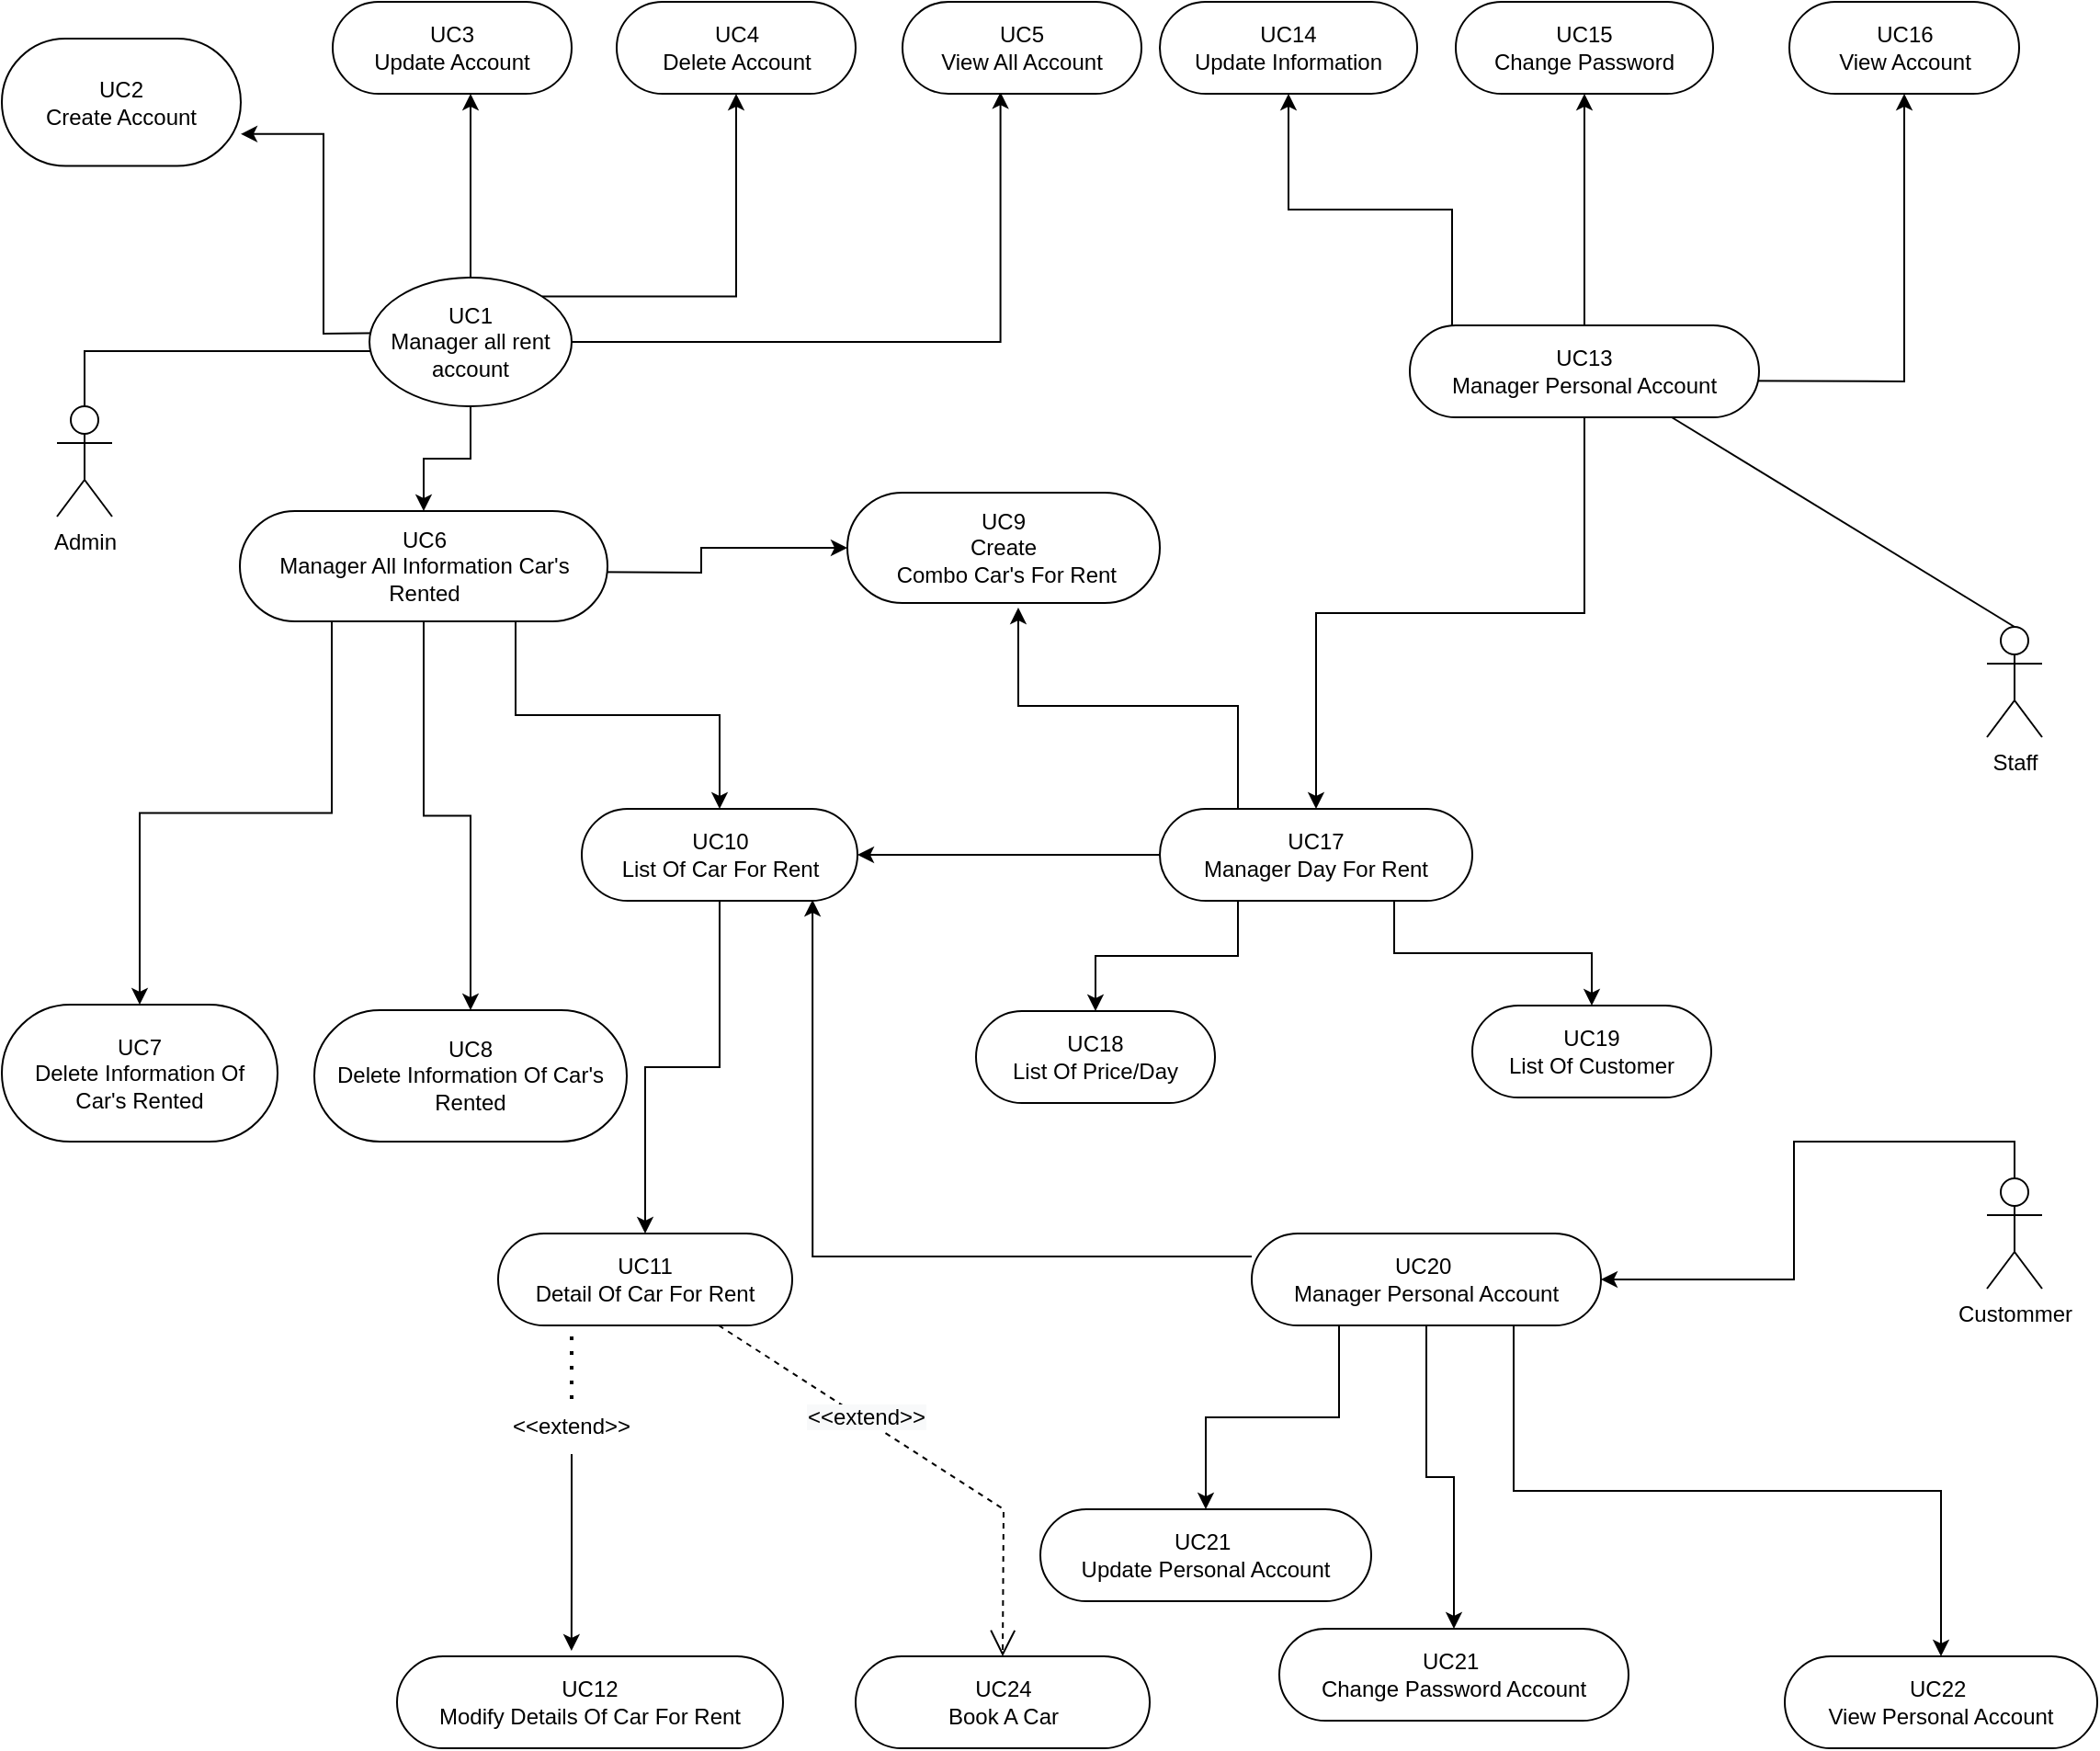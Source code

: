 <mxfile version="20.5.1" type="device"><diagram id="bHxLw9hroPFJwFhf_sbs" name="Trang-1"><mxGraphModel dx="1474" dy="826" grid="1" gridSize="10" guides="1" tooltips="1" connect="1" arrows="1" fold="1" page="1" pageScale="1" pageWidth="827" pageHeight="1169" math="0" shadow="0"><root><mxCell id="0"/><mxCell id="1" parent="0"/><mxCell id="CQD8tPxtR-z_f1wjKAcz-12" value="Admin" style="shape=umlActor;verticalLabelPosition=bottom;verticalAlign=top;html=1;outlineConnect=0;" parent="1" vertex="1"><mxGeometry x="40" y="240" width="30" height="60" as="geometry"/></mxCell><mxCell id="CQD8tPxtR-z_f1wjKAcz-156" style="edgeStyle=orthogonalEdgeStyle;rounded=0;orthogonalLoop=1;jettySize=auto;html=1;exitX=0.5;exitY=0;exitDx=0;exitDy=0;exitPerimeter=0;entryX=1;entryY=0.5;entryDx=0;entryDy=0;" parent="1" source="CQD8tPxtR-z_f1wjKAcz-13" target="CQD8tPxtR-z_f1wjKAcz-146" edge="1"><mxGeometry relative="1" as="geometry"/></mxCell><mxCell id="CQD8tPxtR-z_f1wjKAcz-13" value="Custommer" style="shape=umlActor;verticalLabelPosition=bottom;verticalAlign=top;html=1;outlineConnect=0;" parent="1" vertex="1"><mxGeometry x="1090" y="660" width="30" height="60" as="geometry"/></mxCell><mxCell id="CQD8tPxtR-z_f1wjKAcz-14" value="Staff" style="shape=umlActor;verticalLabelPosition=bottom;verticalAlign=top;html=1;outlineConnect=0;" parent="1" vertex="1"><mxGeometry x="1090" y="360" width="30" height="60" as="geometry"/></mxCell><mxCell id="CQD8tPxtR-z_f1wjKAcz-16" value="" style="line;strokeWidth=2;html=1;direction=south;" parent="1" vertex="1"><mxGeometry x="55" y="50" height="35" as="geometry"/></mxCell><mxCell id="CQD8tPxtR-z_f1wjKAcz-17" value="" style="shape=partialRectangle;whiteSpace=wrap;html=1;bottom=0;right=0;fillColor=none;" parent="1" vertex="1"><mxGeometry x="55" y="210" width="155" height="30" as="geometry"/></mxCell><mxCell id="CQD8tPxtR-z_f1wjKAcz-35" style="edgeStyle=orthogonalEdgeStyle;rounded=0;orthogonalLoop=1;jettySize=auto;html=1;entryX=1;entryY=0.75;entryDx=0;entryDy=0;" parent="1" target="CQD8tPxtR-z_f1wjKAcz-22" edge="1"><mxGeometry relative="1" as="geometry"><mxPoint x="230" y="200" as="sourcePoint"/></mxGeometry></mxCell><mxCell id="CQD8tPxtR-z_f1wjKAcz-37" style="edgeStyle=orthogonalEdgeStyle;rounded=0;orthogonalLoop=1;jettySize=auto;html=1;exitX=1;exitY=0;exitDx=0;exitDy=0;" parent="1" source="CQD8tPxtR-z_f1wjKAcz-18" target="CQD8tPxtR-z_f1wjKAcz-31" edge="1"><mxGeometry relative="1" as="geometry"/></mxCell><mxCell id="CQD8tPxtR-z_f1wjKAcz-50" style="edgeStyle=orthogonalEdgeStyle;rounded=0;orthogonalLoop=1;jettySize=auto;html=1;exitX=0.5;exitY=1;exitDx=0;exitDy=0;entryX=0.5;entryY=0;entryDx=0;entryDy=0;" parent="1" source="CQD8tPxtR-z_f1wjKAcz-18" target="CQD8tPxtR-z_f1wjKAcz-48" edge="1"><mxGeometry relative="1" as="geometry"/></mxCell><mxCell id="CQD8tPxtR-z_f1wjKAcz-82" style="edgeStyle=orthogonalEdgeStyle;rounded=0;orthogonalLoop=1;jettySize=auto;html=1;exitX=1;exitY=0.5;exitDx=0;exitDy=0;entryX=0.41;entryY=0.983;entryDx=0;entryDy=0;entryPerimeter=0;" parent="1" source="CQD8tPxtR-z_f1wjKAcz-18" target="CQD8tPxtR-z_f1wjKAcz-41" edge="1"><mxGeometry relative="1" as="geometry"/></mxCell><mxCell id="CQD8tPxtR-z_f1wjKAcz-119" style="edgeStyle=orthogonalEdgeStyle;rounded=0;orthogonalLoop=1;jettySize=auto;html=1;exitX=0.5;exitY=0;exitDx=0;exitDy=0;entryX=0.577;entryY=1;entryDx=0;entryDy=0;entryPerimeter=0;" parent="1" source="CQD8tPxtR-z_f1wjKAcz-18" target="CQD8tPxtR-z_f1wjKAcz-26" edge="1"><mxGeometry relative="1" as="geometry"/></mxCell><mxCell id="CQD8tPxtR-z_f1wjKAcz-18" value="UC1&lt;br&gt;Manager all rent account" style="ellipse;whiteSpace=wrap;html=1;align=center;newEdgeStyle={&quot;edgeStyle&quot;:&quot;entityRelationEdgeStyle&quot;,&quot;startArrow&quot;:&quot;none&quot;,&quot;endArrow&quot;:&quot;none&quot;,&quot;segment&quot;:10,&quot;curved&quot;:1};treeFolding=1;treeMoving=1;" parent="1" vertex="1"><mxGeometry x="210" y="170" width="110" height="70" as="geometry"/></mxCell><mxCell id="CQD8tPxtR-z_f1wjKAcz-22" value="UC2&lt;br&gt;Create Account" style="whiteSpace=wrap;html=1;rounded=1;arcSize=50;align=center;verticalAlign=middle;strokeWidth=1;autosize=1;spacing=4;treeFolding=1;treeMoving=1;newEdgeStyle={&quot;edgeStyle&quot;:&quot;entityRelationEdgeStyle&quot;,&quot;startArrow&quot;:&quot;none&quot;,&quot;endArrow&quot;:&quot;none&quot;,&quot;segment&quot;:10,&quot;curved&quot;:1};" parent="1" vertex="1"><mxGeometry x="10" y="40" width="130" height="69.25" as="geometry"/></mxCell><mxCell id="CQD8tPxtR-z_f1wjKAcz-26" value="UC3&lt;br&gt;Update Account" style="whiteSpace=wrap;html=1;rounded=1;arcSize=50;align=center;verticalAlign=middle;strokeWidth=1;autosize=1;spacing=4;treeFolding=1;treeMoving=1;newEdgeStyle={&quot;edgeStyle&quot;:&quot;entityRelationEdgeStyle&quot;,&quot;startArrow&quot;:&quot;none&quot;,&quot;endArrow&quot;:&quot;none&quot;,&quot;segment&quot;:10,&quot;curved&quot;:1};" parent="1" vertex="1"><mxGeometry x="190" y="20" width="130" height="50" as="geometry"/></mxCell><mxCell id="CQD8tPxtR-z_f1wjKAcz-31" value="UC4&lt;br&gt;Delete Account" style="whiteSpace=wrap;html=1;rounded=1;arcSize=50;align=center;verticalAlign=middle;strokeWidth=1;autosize=1;spacing=4;treeFolding=1;treeMoving=1;newEdgeStyle={&quot;edgeStyle&quot;:&quot;entityRelationEdgeStyle&quot;,&quot;startArrow&quot;:&quot;none&quot;,&quot;endArrow&quot;:&quot;none&quot;,&quot;segment&quot;:10,&quot;curved&quot;:1};" parent="1" vertex="1"><mxGeometry x="344.5" y="20" width="130" height="50" as="geometry"/></mxCell><mxCell id="CQD8tPxtR-z_f1wjKAcz-41" value="UC5&lt;br&gt;View All Account" style="whiteSpace=wrap;html=1;rounded=1;arcSize=50;align=center;verticalAlign=middle;strokeWidth=1;autosize=1;spacing=4;treeFolding=1;treeMoving=1;newEdgeStyle={&quot;edgeStyle&quot;:&quot;entityRelationEdgeStyle&quot;,&quot;startArrow&quot;:&quot;none&quot;,&quot;endArrow&quot;:&quot;none&quot;,&quot;segment&quot;:10,&quot;curved&quot;:1};" parent="1" vertex="1"><mxGeometry x="500" y="20" width="130" height="50" as="geometry"/></mxCell><mxCell id="CQD8tPxtR-z_f1wjKAcz-59" style="edgeStyle=orthogonalEdgeStyle;rounded=0;orthogonalLoop=1;jettySize=auto;html=1;exitX=0.25;exitY=1;exitDx=0;exitDy=0;entryX=0.5;entryY=0;entryDx=0;entryDy=0;" parent="1" source="CQD8tPxtR-z_f1wjKAcz-48" target="CQD8tPxtR-z_f1wjKAcz-53" edge="1"><mxGeometry relative="1" as="geometry"/></mxCell><mxCell id="CQD8tPxtR-z_f1wjKAcz-60" style="edgeStyle=orthogonalEdgeStyle;rounded=0;orthogonalLoop=1;jettySize=auto;html=1;exitX=0.5;exitY=1;exitDx=0;exitDy=0;entryX=0.5;entryY=0;entryDx=0;entryDy=0;" parent="1" source="CQD8tPxtR-z_f1wjKAcz-48" target="CQD8tPxtR-z_f1wjKAcz-55" edge="1"><mxGeometry relative="1" as="geometry"/></mxCell><mxCell id="CQD8tPxtR-z_f1wjKAcz-68" style="edgeStyle=orthogonalEdgeStyle;rounded=0;orthogonalLoop=1;jettySize=auto;html=1;exitX=0.75;exitY=1;exitDx=0;exitDy=0;" parent="1" source="CQD8tPxtR-z_f1wjKAcz-48" target="CQD8tPxtR-z_f1wjKAcz-67" edge="1"><mxGeometry relative="1" as="geometry"/></mxCell><mxCell id="CQD8tPxtR-z_f1wjKAcz-69" style="edgeStyle=orthogonalEdgeStyle;rounded=0;orthogonalLoop=1;jettySize=auto;html=1;" parent="1" target="CQD8tPxtR-z_f1wjKAcz-57" edge="1"><mxGeometry relative="1" as="geometry"><mxPoint x="310" y="330" as="sourcePoint"/></mxGeometry></mxCell><mxCell id="CQD8tPxtR-z_f1wjKAcz-48" value="UC6&lt;br&gt;Manager All Information Car's&lt;br&gt;Rented" style="whiteSpace=wrap;html=1;rounded=1;arcSize=50;align=center;verticalAlign=middle;strokeWidth=1;autosize=1;spacing=4;treeFolding=1;treeMoving=1;newEdgeStyle={&quot;edgeStyle&quot;:&quot;entityRelationEdgeStyle&quot;,&quot;startArrow&quot;:&quot;none&quot;,&quot;endArrow&quot;:&quot;none&quot;,&quot;segment&quot;:10,&quot;curved&quot;:1};" parent="1" vertex="1"><mxGeometry x="139.5" y="297" width="200" height="60" as="geometry"/></mxCell><mxCell id="CQD8tPxtR-z_f1wjKAcz-53" value="UC7&lt;br&gt;Delete Information Of Car's Rented" style="whiteSpace=wrap;html=1;rounded=1;arcSize=50;align=center;verticalAlign=middle;strokeWidth=1;autosize=1;spacing=4;treeFolding=1;treeMoving=1;newEdgeStyle={&quot;edgeStyle&quot;:&quot;entityRelationEdgeStyle&quot;,&quot;startArrow&quot;:&quot;none&quot;,&quot;endArrow&quot;:&quot;none&quot;,&quot;segment&quot;:10,&quot;curved&quot;:1};" parent="1" vertex="1"><mxGeometry x="10" y="565.5" width="150" height="74.5" as="geometry"/></mxCell><mxCell id="CQD8tPxtR-z_f1wjKAcz-55" value="UC8&lt;br&gt;Delete Information Of Car's Rented" style="whiteSpace=wrap;html=1;rounded=1;arcSize=50;align=center;verticalAlign=middle;strokeWidth=1;autosize=1;spacing=4;treeFolding=1;treeMoving=1;newEdgeStyle={&quot;edgeStyle&quot;:&quot;entityRelationEdgeStyle&quot;,&quot;startArrow&quot;:&quot;none&quot;,&quot;endArrow&quot;:&quot;none&quot;,&quot;segment&quot;:10,&quot;curved&quot;:1};" parent="1" vertex="1"><mxGeometry x="180" y="568.5" width="170" height="71.5" as="geometry"/></mxCell><mxCell id="CQD8tPxtR-z_f1wjKAcz-57" value="UC9&lt;br&gt;Create&lt;br&gt;&amp;nbsp;Combo Car's For Rent" style="whiteSpace=wrap;html=1;rounded=1;arcSize=50;align=center;verticalAlign=middle;strokeWidth=1;autosize=1;spacing=4;treeFolding=1;treeMoving=1;newEdgeStyle={&quot;edgeStyle&quot;:&quot;entityRelationEdgeStyle&quot;,&quot;startArrow&quot;:&quot;none&quot;,&quot;endArrow&quot;:&quot;none&quot;,&quot;segment&quot;:10,&quot;curved&quot;:1};" parent="1" vertex="1"><mxGeometry x="470" y="287" width="170" height="60" as="geometry"/></mxCell><mxCell id="CQD8tPxtR-z_f1wjKAcz-125" style="edgeStyle=orthogonalEdgeStyle;rounded=0;orthogonalLoop=1;jettySize=auto;html=1;exitX=0.5;exitY=1;exitDx=0;exitDy=0;" parent="1" source="CQD8tPxtR-z_f1wjKAcz-67" target="CQD8tPxtR-z_f1wjKAcz-124" edge="1"><mxGeometry relative="1" as="geometry"/></mxCell><mxCell id="CQD8tPxtR-z_f1wjKAcz-67" value="UC10&lt;br&gt;List Of Car For Rent" style="whiteSpace=wrap;html=1;rounded=1;arcSize=50;align=center;verticalAlign=middle;strokeWidth=1;autosize=1;spacing=4;treeFolding=1;treeMoving=1;newEdgeStyle={&quot;edgeStyle&quot;:&quot;entityRelationEdgeStyle&quot;,&quot;startArrow&quot;:&quot;none&quot;,&quot;endArrow&quot;:&quot;none&quot;,&quot;segment&quot;:10,&quot;curved&quot;:1};" parent="1" vertex="1"><mxGeometry x="325.5" y="459" width="150" height="50" as="geometry"/></mxCell><mxCell id="CQD8tPxtR-z_f1wjKAcz-116" style="edgeStyle=orthogonalEdgeStyle;rounded=0;orthogonalLoop=1;jettySize=auto;html=1;exitX=0.25;exitY=1;exitDx=0;exitDy=0;" parent="1" source="CQD8tPxtR-z_f1wjKAcz-74" target="CQD8tPxtR-z_f1wjKAcz-115" edge="1"><mxGeometry relative="1" as="geometry"/></mxCell><mxCell id="CQD8tPxtR-z_f1wjKAcz-118" style="edgeStyle=orthogonalEdgeStyle;rounded=0;orthogonalLoop=1;jettySize=auto;html=1;exitX=0.75;exitY=1;exitDx=0;exitDy=0;" parent="1" source="CQD8tPxtR-z_f1wjKAcz-74" target="CQD8tPxtR-z_f1wjKAcz-117" edge="1"><mxGeometry relative="1" as="geometry"/></mxCell><mxCell id="CQD8tPxtR-z_f1wjKAcz-122" style="edgeStyle=orthogonalEdgeStyle;rounded=0;orthogonalLoop=1;jettySize=auto;html=1;exitX=0;exitY=0.5;exitDx=0;exitDy=0;entryX=1;entryY=0.5;entryDx=0;entryDy=0;" parent="1" source="CQD8tPxtR-z_f1wjKAcz-74" target="CQD8tPxtR-z_f1wjKAcz-67" edge="1"><mxGeometry relative="1" as="geometry"/></mxCell><mxCell id="CQD8tPxtR-z_f1wjKAcz-123" style="edgeStyle=orthogonalEdgeStyle;rounded=0;orthogonalLoop=1;jettySize=auto;html=1;exitX=0.25;exitY=0;exitDx=0;exitDy=0;entryX=0.547;entryY=1.042;entryDx=0;entryDy=0;entryPerimeter=0;" parent="1" source="CQD8tPxtR-z_f1wjKAcz-74" target="CQD8tPxtR-z_f1wjKAcz-57" edge="1"><mxGeometry relative="1" as="geometry"/></mxCell><mxCell id="CQD8tPxtR-z_f1wjKAcz-74" value="UC17&lt;br&gt;Manager Day For Rent&lt;br&gt;" style="whiteSpace=wrap;html=1;rounded=1;arcSize=50;align=center;verticalAlign=middle;strokeWidth=1;autosize=1;spacing=4;treeFolding=1;treeMoving=1;newEdgeStyle={&quot;edgeStyle&quot;:&quot;entityRelationEdgeStyle&quot;,&quot;startArrow&quot;:&quot;none&quot;,&quot;endArrow&quot;:&quot;none&quot;,&quot;segment&quot;:10,&quot;curved&quot;:1};" parent="1" vertex="1"><mxGeometry x="640" y="459" width="170" height="50" as="geometry"/></mxCell><mxCell id="CQD8tPxtR-z_f1wjKAcz-90" style="edgeStyle=orthogonalEdgeStyle;rounded=0;orthogonalLoop=1;jettySize=auto;html=1;exitX=0.5;exitY=1;exitDx=0;exitDy=0;entryX=0.5;entryY=0;entryDx=0;entryDy=0;" parent="1" source="CQD8tPxtR-z_f1wjKAcz-85" target="CQD8tPxtR-z_f1wjKAcz-74" edge="1"><mxGeometry relative="1" as="geometry"/></mxCell><mxCell id="CQD8tPxtR-z_f1wjKAcz-96" style="edgeStyle=orthogonalEdgeStyle;rounded=0;orthogonalLoop=1;jettySize=auto;html=1;exitX=0.121;exitY=0.249;exitDx=0;exitDy=0;exitPerimeter=0;" parent="1" source="CQD8tPxtR-z_f1wjKAcz-85" target="CQD8tPxtR-z_f1wjKAcz-95" edge="1"><mxGeometry relative="1" as="geometry"/></mxCell><mxCell id="CQD8tPxtR-z_f1wjKAcz-98" style="edgeStyle=orthogonalEdgeStyle;rounded=0;orthogonalLoop=1;jettySize=auto;html=1;exitX=0.5;exitY=0;exitDx=0;exitDy=0;" parent="1" source="CQD8tPxtR-z_f1wjKAcz-85" target="CQD8tPxtR-z_f1wjKAcz-97" edge="1"><mxGeometry relative="1" as="geometry"/></mxCell><mxCell id="CQD8tPxtR-z_f1wjKAcz-100" style="edgeStyle=orthogonalEdgeStyle;rounded=0;orthogonalLoop=1;jettySize=auto;html=1;" parent="1" target="CQD8tPxtR-z_f1wjKAcz-99" edge="1"><mxGeometry relative="1" as="geometry"><mxPoint x="910" y="226" as="sourcePoint"/></mxGeometry></mxCell><mxCell id="CQD8tPxtR-z_f1wjKAcz-85" value="UC13&lt;br&gt;Manager Personal Account" style="whiteSpace=wrap;html=1;rounded=1;arcSize=50;align=center;verticalAlign=middle;strokeWidth=1;autosize=1;spacing=4;treeFolding=1;treeMoving=1;newEdgeStyle={&quot;edgeStyle&quot;:&quot;entityRelationEdgeStyle&quot;,&quot;startArrow&quot;:&quot;none&quot;,&quot;endArrow&quot;:&quot;none&quot;,&quot;segment&quot;:10,&quot;curved&quot;:1};" parent="1" vertex="1"><mxGeometry x="776" y="196" width="190" height="50" as="geometry"/></mxCell><mxCell id="CQD8tPxtR-z_f1wjKAcz-95" value="UC14&lt;br&gt;Update Information&lt;br&gt;" style="whiteSpace=wrap;html=1;rounded=1;arcSize=50;align=center;verticalAlign=middle;strokeWidth=1;autosize=1;spacing=4;treeFolding=1;treeMoving=1;newEdgeStyle={&quot;edgeStyle&quot;:&quot;entityRelationEdgeStyle&quot;,&quot;startArrow&quot;:&quot;none&quot;,&quot;endArrow&quot;:&quot;none&quot;,&quot;segment&quot;:10,&quot;curved&quot;:1};" parent="1" vertex="1"><mxGeometry x="640" y="20" width="140" height="50" as="geometry"/></mxCell><mxCell id="CQD8tPxtR-z_f1wjKAcz-97" value="UC15&lt;br&gt;Change Password&lt;br&gt;" style="whiteSpace=wrap;html=1;rounded=1;arcSize=50;align=center;verticalAlign=middle;strokeWidth=1;autosize=1;spacing=4;treeFolding=1;treeMoving=1;newEdgeStyle={&quot;edgeStyle&quot;:&quot;entityRelationEdgeStyle&quot;,&quot;startArrow&quot;:&quot;none&quot;,&quot;endArrow&quot;:&quot;none&quot;,&quot;segment&quot;:10,&quot;curved&quot;:1};" parent="1" vertex="1"><mxGeometry x="801" y="20" width="140" height="50" as="geometry"/></mxCell><mxCell id="CQD8tPxtR-z_f1wjKAcz-99" value="UC16&lt;br&gt;View Account&lt;br&gt;" style="whiteSpace=wrap;html=1;rounded=1;arcSize=50;align=center;verticalAlign=middle;strokeWidth=1;autosize=1;spacing=4;treeFolding=1;treeMoving=1;newEdgeStyle={&quot;edgeStyle&quot;:&quot;entityRelationEdgeStyle&quot;,&quot;startArrow&quot;:&quot;none&quot;,&quot;endArrow&quot;:&quot;none&quot;,&quot;segment&quot;:10,&quot;curved&quot;:1};" parent="1" vertex="1"><mxGeometry x="982.5" y="20" width="125" height="50" as="geometry"/></mxCell><mxCell id="CQD8tPxtR-z_f1wjKAcz-107" value="" style="endArrow=none;html=1;rounded=0;exitX=0.5;exitY=0;exitDx=0;exitDy=0;exitPerimeter=0;entryX=0.75;entryY=1;entryDx=0;entryDy=0;" parent="1" source="CQD8tPxtR-z_f1wjKAcz-14" edge="1" target="CQD8tPxtR-z_f1wjKAcz-85"><mxGeometry width="50" height="50" relative="1" as="geometry"><mxPoint x="520" y="410" as="sourcePoint"/><mxPoint x="950" y="240" as="targetPoint"/></mxGeometry></mxCell><mxCell id="CQD8tPxtR-z_f1wjKAcz-115" value="UC18&lt;br&gt;List Of Price/Day" style="whiteSpace=wrap;html=1;rounded=1;arcSize=50;align=center;verticalAlign=middle;strokeWidth=1;autosize=1;spacing=4;treeFolding=1;treeMoving=1;newEdgeStyle={&quot;edgeStyle&quot;:&quot;entityRelationEdgeStyle&quot;,&quot;startArrow&quot;:&quot;none&quot;,&quot;endArrow&quot;:&quot;none&quot;,&quot;segment&quot;:10,&quot;curved&quot;:1};" parent="1" vertex="1"><mxGeometry x="540" y="569" width="130" height="50" as="geometry"/></mxCell><mxCell id="CQD8tPxtR-z_f1wjKAcz-117" value="UC19&lt;br&gt;List Of Customer" style="whiteSpace=wrap;html=1;rounded=1;arcSize=50;align=center;verticalAlign=middle;strokeWidth=1;autosize=1;spacing=4;treeFolding=1;treeMoving=1;newEdgeStyle={&quot;edgeStyle&quot;:&quot;entityRelationEdgeStyle&quot;,&quot;startArrow&quot;:&quot;none&quot;,&quot;endArrow&quot;:&quot;none&quot;,&quot;segment&quot;:10,&quot;curved&quot;:1};" parent="1" vertex="1"><mxGeometry x="810" y="566" width="130" height="50" as="geometry"/></mxCell><mxCell id="CQD8tPxtR-z_f1wjKAcz-124" value="UC11&lt;br&gt;Detail Of Car For Rent" style="whiteSpace=wrap;html=1;rounded=1;arcSize=50;align=center;verticalAlign=middle;strokeWidth=1;autosize=1;spacing=4;treeFolding=1;treeMoving=1;newEdgeStyle={&quot;edgeStyle&quot;:&quot;entityRelationEdgeStyle&quot;,&quot;startArrow&quot;:&quot;none&quot;,&quot;endArrow&quot;:&quot;none&quot;,&quot;segment&quot;:10,&quot;curved&quot;:1};" parent="1" vertex="1"><mxGeometry x="280" y="690" width="160" height="50" as="geometry"/></mxCell><mxCell id="CQD8tPxtR-z_f1wjKAcz-149" style="edgeStyle=orthogonalEdgeStyle;rounded=0;orthogonalLoop=1;jettySize=auto;html=1;exitX=0.5;exitY=1;exitDx=0;exitDy=0;entryX=0.452;entryY=-0.06;entryDx=0;entryDy=0;entryPerimeter=0;" parent="1" source="CQD8tPxtR-z_f1wjKAcz-127" target="CQD8tPxtR-z_f1wjKAcz-135" edge="1"><mxGeometry relative="1" as="geometry"/></mxCell><mxCell id="CQD8tPxtR-z_f1wjKAcz-127" value="&amp;lt;&amp;lt;extend&amp;gt;&amp;gt;" style="text;html=1;strokeColor=none;fillColor=none;align=center;verticalAlign=middle;whiteSpace=wrap;rounded=0;" parent="1" vertex="1"><mxGeometry x="290" y="780" width="60" height="30" as="geometry"/></mxCell><mxCell id="CQD8tPxtR-z_f1wjKAcz-128" value="" style="endArrow=none;dashed=1;html=1;dashPattern=1 3;strokeWidth=2;rounded=0;entryX=0.25;entryY=1;entryDx=0;entryDy=0;exitX=0.5;exitY=0;exitDx=0;exitDy=0;" parent="1" source="CQD8tPxtR-z_f1wjKAcz-127" target="CQD8tPxtR-z_f1wjKAcz-124" edge="1"><mxGeometry width="50" height="50" relative="1" as="geometry"><mxPoint x="520" y="870" as="sourcePoint"/><mxPoint x="570" y="820" as="targetPoint"/></mxGeometry></mxCell><mxCell id="CQD8tPxtR-z_f1wjKAcz-135" value="UC12&lt;br&gt;Modify Details Of Car For Rent" style="whiteSpace=wrap;html=1;rounded=1;arcSize=50;align=center;verticalAlign=middle;strokeWidth=1;autosize=1;spacing=4;treeFolding=1;treeMoving=1;newEdgeStyle={&quot;edgeStyle&quot;:&quot;entityRelationEdgeStyle&quot;,&quot;startArrow&quot;:&quot;none&quot;,&quot;endArrow&quot;:&quot;none&quot;,&quot;segment&quot;:10,&quot;curved&quot;:1};" parent="1" vertex="1"><mxGeometry x="225" y="920" width="210" height="50" as="geometry"/></mxCell><mxCell id="CQD8tPxtR-z_f1wjKAcz-142" value="&lt;span style=&quot;font-size: 12px; background-color: rgb(248, 249, 250);&quot;&gt;&amp;lt;&amp;lt;extend&amp;gt;&amp;gt;&lt;/span&gt;" style="endArrow=open;endSize=12;dashed=1;html=1;rounded=0;exitX=0.75;exitY=1;exitDx=0;exitDy=0;entryX=0.5;entryY=0;entryDx=0;entryDy=0;" parent="1" source="CQD8tPxtR-z_f1wjKAcz-124" target="CQD8tPxtR-z_f1wjKAcz-143" edge="1"><mxGeometry x="-0.287" y="1" width="160" relative="1" as="geometry"><mxPoint x="570" y="850" as="sourcePoint"/><mxPoint x="580" y="830" as="targetPoint"/><Array as="points"><mxPoint x="555" y="840"/></Array><mxPoint as="offset"/></mxGeometry></mxCell><mxCell id="CQD8tPxtR-z_f1wjKAcz-143" value="UC24&lt;br&gt;Book A Car" style="whiteSpace=wrap;html=1;rounded=1;arcSize=50;align=center;verticalAlign=middle;strokeWidth=1;autosize=1;spacing=4;treeFolding=1;treeMoving=1;newEdgeStyle={&quot;edgeStyle&quot;:&quot;entityRelationEdgeStyle&quot;,&quot;startArrow&quot;:&quot;none&quot;,&quot;endArrow&quot;:&quot;none&quot;,&quot;segment&quot;:10,&quot;curved&quot;:1};" parent="1" vertex="1"><mxGeometry x="474.5" y="920" width="160" height="50" as="geometry"/></mxCell><mxCell id="CQD8tPxtR-z_f1wjKAcz-162" style="edgeStyle=orthogonalEdgeStyle;rounded=0;orthogonalLoop=1;jettySize=auto;html=1;exitX=0.75;exitY=1;exitDx=0;exitDy=0;" parent="1" source="CQD8tPxtR-z_f1wjKAcz-146" target="CQD8tPxtR-z_f1wjKAcz-161" edge="1"><mxGeometry relative="1" as="geometry"/></mxCell><mxCell id="CQD8tPxtR-z_f1wjKAcz-164" style="edgeStyle=orthogonalEdgeStyle;rounded=0;orthogonalLoop=1;jettySize=auto;html=1;exitX=0.25;exitY=1;exitDx=0;exitDy=0;" parent="1" source="CQD8tPxtR-z_f1wjKAcz-146" target="CQD8tPxtR-z_f1wjKAcz-163" edge="1"><mxGeometry relative="1" as="geometry"/></mxCell><mxCell id="CQD8tPxtR-z_f1wjKAcz-166" style="edgeStyle=orthogonalEdgeStyle;rounded=0;orthogonalLoop=1;jettySize=auto;html=1;exitX=0.5;exitY=1;exitDx=0;exitDy=0;" parent="1" source="CQD8tPxtR-z_f1wjKAcz-146" target="CQD8tPxtR-z_f1wjKAcz-165" edge="1"><mxGeometry relative="1" as="geometry"/></mxCell><mxCell id="CQD8tPxtR-z_f1wjKAcz-167" style="edgeStyle=orthogonalEdgeStyle;rounded=0;orthogonalLoop=1;jettySize=auto;html=1;exitX=0;exitY=0.25;exitDx=0;exitDy=0;entryX=0.837;entryY=0.99;entryDx=0;entryDy=0;entryPerimeter=0;" parent="1" source="CQD8tPxtR-z_f1wjKAcz-146" target="CQD8tPxtR-z_f1wjKAcz-67" edge="1"><mxGeometry relative="1" as="geometry"/></mxCell><mxCell id="CQD8tPxtR-z_f1wjKAcz-146" value="UC20&amp;nbsp;&lt;br&gt;Manager Personal Account&lt;br&gt;" style="whiteSpace=wrap;html=1;rounded=1;arcSize=50;align=center;verticalAlign=middle;strokeWidth=1;autosize=1;spacing=4;treeFolding=1;treeMoving=1;newEdgeStyle={&quot;edgeStyle&quot;:&quot;entityRelationEdgeStyle&quot;,&quot;startArrow&quot;:&quot;none&quot;,&quot;endArrow&quot;:&quot;none&quot;,&quot;segment&quot;:10,&quot;curved&quot;:1};" parent="1" vertex="1"><mxGeometry x="690" y="690" width="190" height="50" as="geometry"/></mxCell><mxCell id="CQD8tPxtR-z_f1wjKAcz-161" value="UC22&amp;nbsp;&lt;br&gt;View Personal Account" style="whiteSpace=wrap;html=1;rounded=1;arcSize=50;align=center;verticalAlign=middle;strokeWidth=1;autosize=1;spacing=4;treeFolding=1;treeMoving=1;newEdgeStyle={&quot;edgeStyle&quot;:&quot;entityRelationEdgeStyle&quot;,&quot;startArrow&quot;:&quot;none&quot;,&quot;endArrow&quot;:&quot;none&quot;,&quot;segment&quot;:10,&quot;curved&quot;:1};" parent="1" vertex="1"><mxGeometry x="980" y="920" width="170" height="50" as="geometry"/></mxCell><mxCell id="CQD8tPxtR-z_f1wjKAcz-163" value="UC21&amp;nbsp;&lt;br&gt;Update Personal Account" style="whiteSpace=wrap;html=1;rounded=1;arcSize=50;align=center;verticalAlign=middle;strokeWidth=1;autosize=1;spacing=4;treeFolding=1;treeMoving=1;newEdgeStyle={&quot;edgeStyle&quot;:&quot;entityRelationEdgeStyle&quot;,&quot;startArrow&quot;:&quot;none&quot;,&quot;endArrow&quot;:&quot;none&quot;,&quot;segment&quot;:10,&quot;curved&quot;:1};" parent="1" vertex="1"><mxGeometry x="575" y="840" width="180" height="50" as="geometry"/></mxCell><mxCell id="CQD8tPxtR-z_f1wjKAcz-165" value="UC21&amp;nbsp;&lt;br&gt;Change Password Account" style="whiteSpace=wrap;html=1;rounded=1;arcSize=50;align=center;verticalAlign=middle;strokeWidth=1;autosize=1;spacing=4;treeFolding=1;treeMoving=1;newEdgeStyle={&quot;edgeStyle&quot;:&quot;entityRelationEdgeStyle&quot;,&quot;startArrow&quot;:&quot;none&quot;,&quot;endArrow&quot;:&quot;none&quot;,&quot;segment&quot;:10,&quot;curved&quot;:1};" parent="1" vertex="1"><mxGeometry x="705" y="905" width="190" height="50" as="geometry"/></mxCell></root></mxGraphModel></diagram></mxfile>